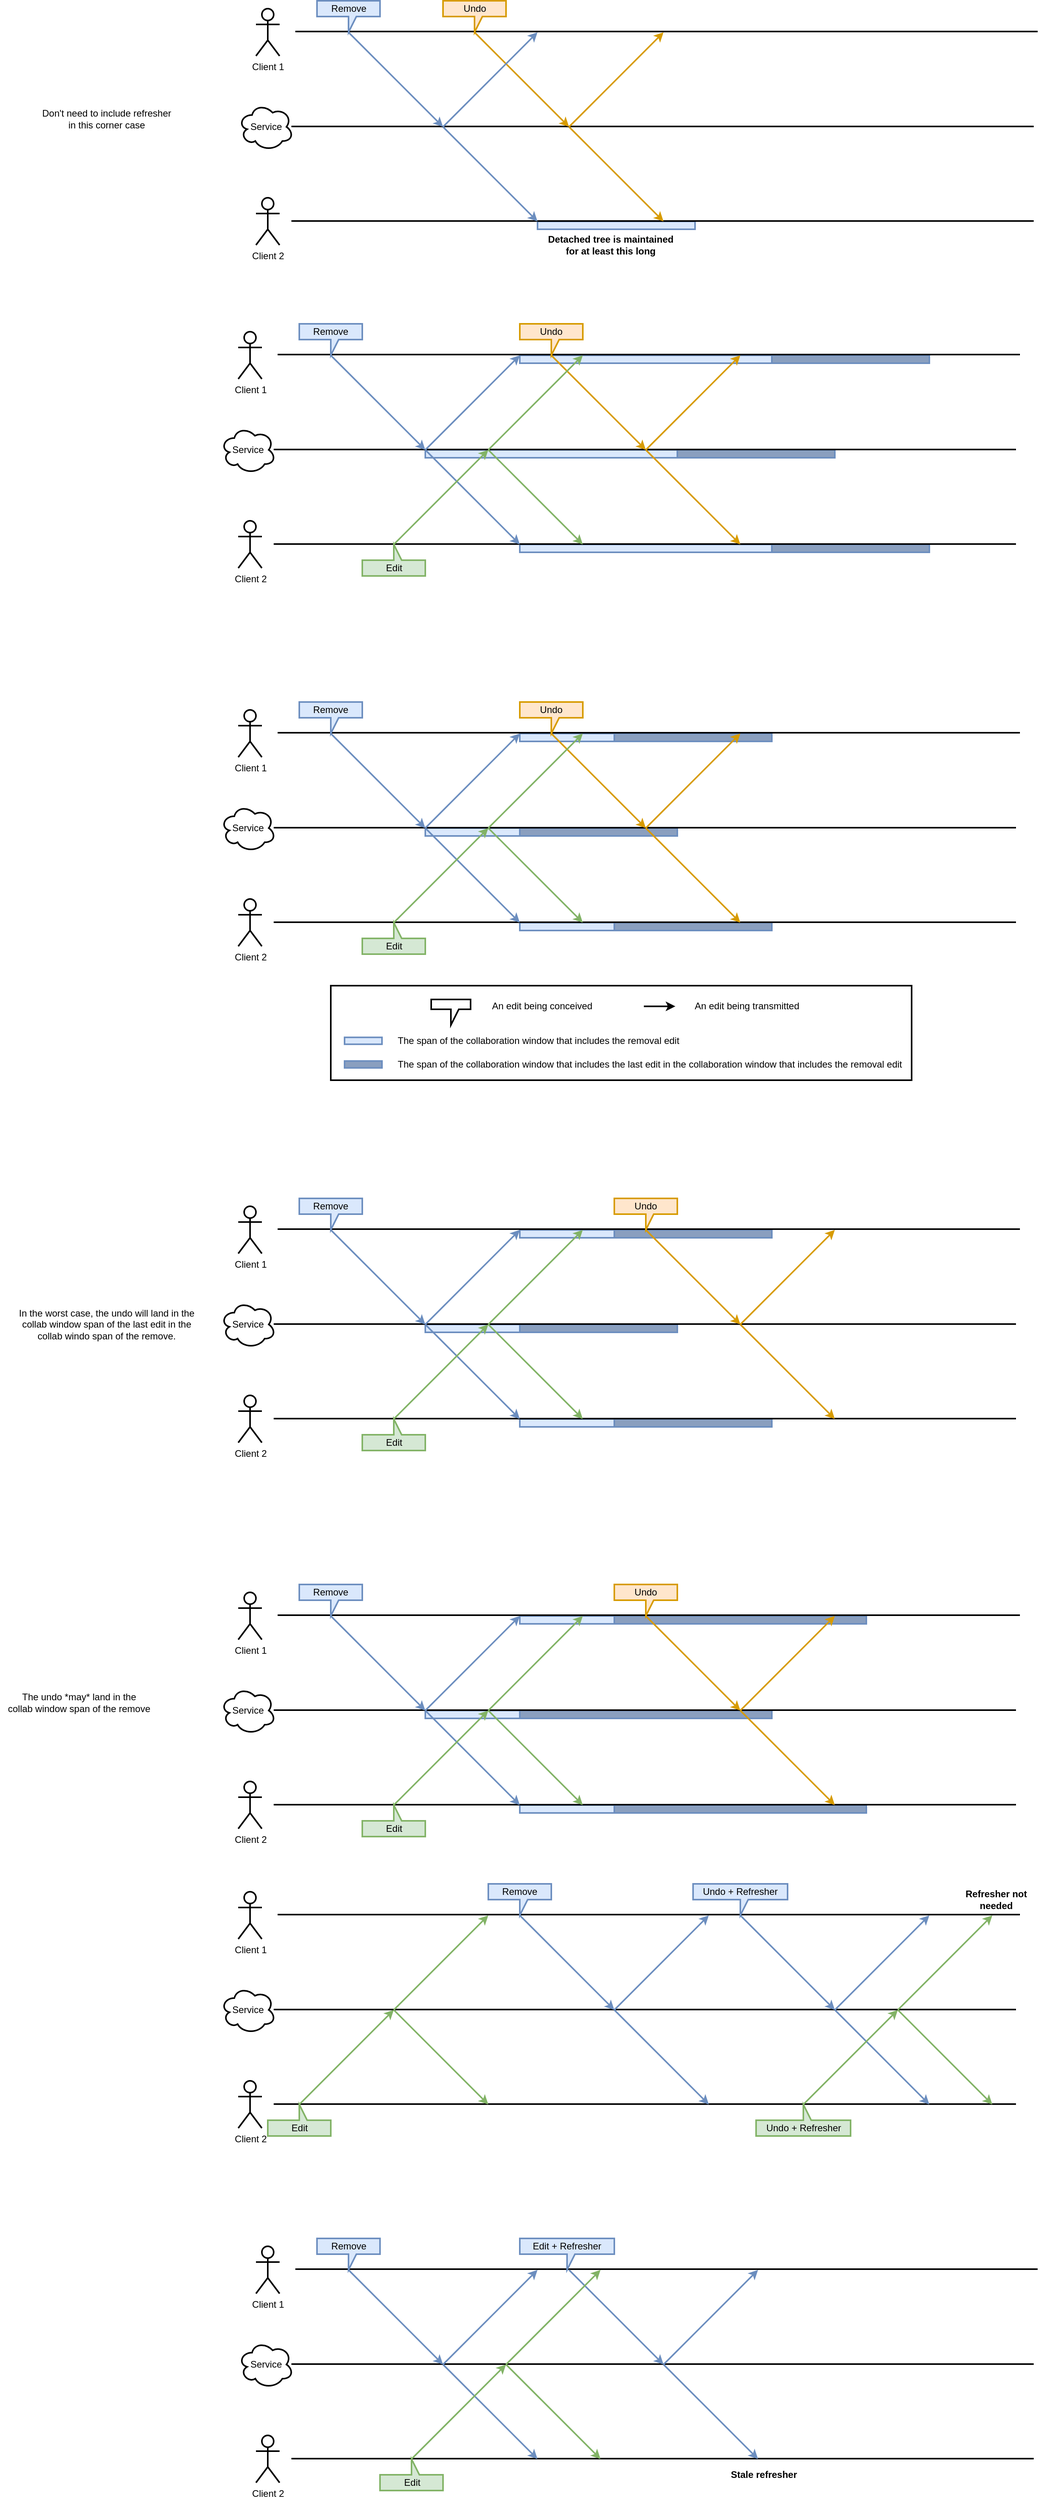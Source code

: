 <mxfile version="23.1.5" type="device">
  <diagram id="-6H5wynXqOOyBtFPYk5a" name="Page-1">
    <mxGraphModel dx="2362" dy="1533" grid="1" gridSize="10" guides="1" tooltips="1" connect="1" arrows="1" fold="1" page="0" pageScale="1" pageWidth="1100" pageHeight="850" math="0" shadow="0">
      <root>
        <mxCell id="0" />
        <mxCell id="1" parent="0" />
        <mxCell id="f7I9c9mgRk5Hl_R-Q4D1-96" value="" style="whiteSpace=wrap;html=1;strokeColor=#6c8ebf;fillColor=#8A9FBF;strokeWidth=2;" parent="1" vertex="1">
          <mxGeometry x="520" y="800" width="200" height="10" as="geometry" />
        </mxCell>
        <mxCell id="f7I9c9mgRk5Hl_R-Q4D1-17" value="" style="whiteSpace=wrap;html=1;fillColor=#dae8fc;strokeColor=#6c8ebf;strokeWidth=2;" parent="1" vertex="1">
          <mxGeometry x="400" y="320" width="320" height="10" as="geometry" />
        </mxCell>
        <mxCell id="f7I9c9mgRk5Hl_R-Q4D1-9" value="" style="whiteSpace=wrap;html=1;fillColor=#dae8fc;strokeColor=#6c8ebf;strokeWidth=2;" parent="1" vertex="1">
          <mxGeometry x="280" y="440" width="320" height="10" as="geometry" />
        </mxCell>
        <mxCell id="f7I9c9mgRk5Hl_R-Q4D1-16" value="" style="whiteSpace=wrap;html=1;fillColor=#dae8fc;strokeColor=#6c8ebf;strokeWidth=2;" parent="1" vertex="1">
          <mxGeometry x="400" y="560" width="320" height="10" as="geometry" />
        </mxCell>
        <mxCell id="f7I9c9mgRk5Hl_R-Q4D1-74" value="" style="whiteSpace=wrap;html=1;fillColor=#dae8fc;strokeColor=#6c8ebf;strokeWidth=2;" parent="1" vertex="1">
          <mxGeometry x="400" y="800" width="120" height="10" as="geometry" />
        </mxCell>
        <mxCell id="f7I9c9mgRk5Hl_R-Q4D1-75" value="" style="whiteSpace=wrap;html=1;fillColor=#dae8fc;strokeColor=#6c8ebf;strokeWidth=2;" parent="1" vertex="1">
          <mxGeometry x="280" y="920" width="120" height="10" as="geometry" />
        </mxCell>
        <mxCell id="f7I9c9mgRk5Hl_R-Q4D1-85" value="" style="whiteSpace=wrap;html=1;fillColor=#dae8fc;strokeColor=#6c8ebf;strokeWidth=2;" parent="1" vertex="1">
          <mxGeometry x="400" y="1040" width="120" height="10" as="geometry" />
        </mxCell>
        <mxCell id="f7I9c9mgRk5Hl_R-Q4D1-99" value="" style="whiteSpace=wrap;html=1;strokeColor=#6c8ebf;fillColor=#8A9FBF;strokeWidth=2;" parent="1" vertex="1">
          <mxGeometry x="400" y="920" width="200" height="10" as="geometry" />
        </mxCell>
        <mxCell id="f7I9c9mgRk5Hl_R-Q4D1-100" value="" style="whiteSpace=wrap;html=1;strokeColor=#6c8ebf;fillColor=#8A9FBF;strokeWidth=2;" parent="1" vertex="1">
          <mxGeometry x="520" y="1040" width="200" height="10" as="geometry" />
        </mxCell>
        <mxCell id="f7I9c9mgRk5Hl_R-Q4D1-101" value="" style="whiteSpace=wrap;html=1;strokeColor=#6c8ebf;fillColor=#8A9FBF;strokeWidth=2;" parent="1" vertex="1">
          <mxGeometry x="720" y="560" width="200" height="10" as="geometry" />
        </mxCell>
        <mxCell id="f7I9c9mgRk5Hl_R-Q4D1-102" value="" style="whiteSpace=wrap;html=1;strokeColor=#6c8ebf;fillColor=#8A9FBF;strokeWidth=2;" parent="1" vertex="1">
          <mxGeometry x="600" y="440" width="200" height="10" as="geometry" />
        </mxCell>
        <mxCell id="f7I9c9mgRk5Hl_R-Q4D1-103" value="" style="whiteSpace=wrap;html=1;strokeColor=#6c8ebf;fillColor=#8A9FBF;strokeWidth=2;" parent="1" vertex="1">
          <mxGeometry x="720" y="320" width="200" height="10" as="geometry" />
        </mxCell>
        <mxCell id="f7I9c9mgRk5Hl_R-Q4D1-149" value="" style="whiteSpace=wrap;html=1;fillColor=#dae8fc;strokeColor=#6c8ebf;strokeWidth=2;" parent="1" vertex="1">
          <mxGeometry x="400" y="1670" width="120" height="10" as="geometry" />
        </mxCell>
        <mxCell id="f7I9c9mgRk5Hl_R-Q4D1-161" value="" style="whiteSpace=wrap;html=1;strokeColor=#6c8ebf;fillColor=#8A9FBF;strokeWidth=2;" parent="1" vertex="1">
          <mxGeometry x="520" y="1670" width="200" height="10" as="geometry" />
        </mxCell>
        <mxCell id="f7I9c9mgRk5Hl_R-Q4D1-160" value="" style="whiteSpace=wrap;html=1;strokeColor=#6c8ebf;fillColor=#8A9FBF;strokeWidth=2;" parent="1" vertex="1">
          <mxGeometry x="400" y="1550" width="200" height="10" as="geometry" />
        </mxCell>
        <mxCell id="LO3xSl4bQVELb0Q1iKYm-1" value="&lt;div&gt;Client 1&lt;/div&gt;" style="shape=umlActor;verticalLabelPosition=bottom;verticalAlign=top;html=1;outlineConnect=0;strokeWidth=2;" parent="1" vertex="1">
          <mxGeometry x="42.5" y="290" width="30" height="60" as="geometry" />
        </mxCell>
        <mxCell id="LO3xSl4bQVELb0Q1iKYm-2" value="&lt;div&gt;Client 2&lt;/div&gt;" style="shape=umlActor;verticalLabelPosition=bottom;verticalAlign=top;html=1;outlineConnect=0;strokeWidth=2;" parent="1" vertex="1">
          <mxGeometry x="42.5" y="530" width="30" height="60" as="geometry" />
        </mxCell>
        <mxCell id="LO3xSl4bQVELb0Q1iKYm-4" value="Service" style="ellipse;shape=cloud;whiteSpace=wrap;html=1;strokeWidth=2;" parent="1" vertex="1">
          <mxGeometry x="20" y="410" width="70" height="60" as="geometry" />
        </mxCell>
        <mxCell id="LO3xSl4bQVELb0Q1iKYm-9" value="" style="endArrow=none;html=1;exitX=0.875;exitY=0.5;exitDx=0;exitDy=0;exitPerimeter=0;strokeWidth=2;" parent="1" edge="1">
          <mxGeometry width="50" height="50" relative="1" as="geometry">
            <mxPoint x="92.5" y="319" as="sourcePoint" />
            <mxPoint x="1035" y="319" as="targetPoint" />
          </mxGeometry>
        </mxCell>
        <mxCell id="LO3xSl4bQVELb0Q1iKYm-10" value="" style="endArrow=none;html=1;exitX=0.875;exitY=0.5;exitDx=0;exitDy=0;exitPerimeter=0;strokeWidth=2;" parent="1" edge="1">
          <mxGeometry width="50" height="50" relative="1" as="geometry">
            <mxPoint x="87.5" y="439.5" as="sourcePoint" />
            <mxPoint x="1030" y="439.5" as="targetPoint" />
          </mxGeometry>
        </mxCell>
        <mxCell id="LO3xSl4bQVELb0Q1iKYm-13" value="Remove" style="shape=callout;whiteSpace=wrap;html=1;perimeter=calloutPerimeter;size=20;position=0.5;base=10;strokeWidth=2;fillColor=#dae8fc;strokeColor=#6c8ebf;" parent="1" vertex="1">
          <mxGeometry x="120" y="280" width="80" height="40" as="geometry" />
        </mxCell>
        <mxCell id="LO3xSl4bQVELb0Q1iKYm-21" value="" style="endArrow=none;html=1;exitX=0.875;exitY=0.5;exitDx=0;exitDy=0;exitPerimeter=0;strokeWidth=2;" parent="1" edge="1">
          <mxGeometry width="50" height="50" relative="1" as="geometry">
            <mxPoint x="87.5" y="559.5" as="sourcePoint" />
            <mxPoint x="1030" y="559.5" as="targetPoint" />
          </mxGeometry>
        </mxCell>
        <mxCell id="f7I9c9mgRk5Hl_R-Q4D1-1" value="" style="shape=callout;whiteSpace=wrap;html=1;perimeter=calloutPerimeter;size=20;position=0.5;base=10;strokeWidth=2;rotation=-180;flipH=1;fillColor=#d5e8d4;strokeColor=#82b366;" parent="1" vertex="1">
          <mxGeometry x="200" y="560" width="80" height="40" as="geometry" />
        </mxCell>
        <mxCell id="f7I9c9mgRk5Hl_R-Q4D1-3" value="Edit" style="text;html=1;align=center;verticalAlign=middle;resizable=0;points=[];autosize=1;strokeWidth=2;" parent="1" vertex="1">
          <mxGeometry x="220" y="580" width="40" height="20" as="geometry" />
        </mxCell>
        <mxCell id="f7I9c9mgRk5Hl_R-Q4D1-37" value="Undo" style="shape=callout;whiteSpace=wrap;html=1;perimeter=calloutPerimeter;size=20;position=0.5;base=10;strokeWidth=2;fillColor=#ffe6cc;strokeColor=#d79b00;" parent="1" vertex="1">
          <mxGeometry x="400" y="280" width="80" height="40" as="geometry" />
        </mxCell>
        <mxCell id="f7I9c9mgRk5Hl_R-Q4D1-38" value="" style="endArrow=classic;html=1;exitX=0;exitY=0;exitDx=40;exitDy=40;exitPerimeter=0;fillColor=#ffe6cc;strokeColor=#d79b00;strokeWidth=2;" parent="1" edge="1">
          <mxGeometry width="50" height="50" relative="1" as="geometry">
            <mxPoint x="440" y="320" as="sourcePoint" />
            <mxPoint x="560" y="440" as="targetPoint" />
          </mxGeometry>
        </mxCell>
        <mxCell id="f7I9c9mgRk5Hl_R-Q4D1-40" value="" style="endArrow=classic;html=1;fillColor=#ffe6cc;strokeColor=#d79b00;strokeWidth=2;" parent="1" edge="1">
          <mxGeometry width="50" height="50" relative="1" as="geometry">
            <mxPoint x="560" y="440" as="sourcePoint" />
            <mxPoint x="680" y="320" as="targetPoint" />
          </mxGeometry>
        </mxCell>
        <mxCell id="f7I9c9mgRk5Hl_R-Q4D1-41" value="" style="endArrow=classic;html=1;exitX=0;exitY=0;exitDx=40;exitDy=40;exitPerimeter=0;fillColor=#ffe6cc;strokeColor=#d79b00;strokeWidth=2;" parent="1" edge="1">
          <mxGeometry width="50" height="50" relative="1" as="geometry">
            <mxPoint x="560" y="440" as="sourcePoint" />
            <mxPoint x="680" y="560" as="targetPoint" />
          </mxGeometry>
        </mxCell>
        <mxCell id="f7I9c9mgRk5Hl_R-Q4D1-42" value="" style="endArrow=classic;html=1;exitX=0;exitY=0;exitDx=40;exitDy=40;exitPerimeter=0;fillColor=#dae8fc;strokeColor=#6c8ebf;strokeWidth=2;" parent="1" edge="1">
          <mxGeometry width="50" height="50" relative="1" as="geometry">
            <mxPoint x="160" y="320" as="sourcePoint" />
            <mxPoint x="280" y="440" as="targetPoint" />
          </mxGeometry>
        </mxCell>
        <mxCell id="f7I9c9mgRk5Hl_R-Q4D1-43" value="" style="endArrow=classic;html=1;fillColor=#dae8fc;strokeColor=#6c8ebf;strokeWidth=2;" parent="1" edge="1">
          <mxGeometry width="50" height="50" relative="1" as="geometry">
            <mxPoint x="280" y="440" as="sourcePoint" />
            <mxPoint x="400" y="320" as="targetPoint" />
          </mxGeometry>
        </mxCell>
        <mxCell id="f7I9c9mgRk5Hl_R-Q4D1-44" value="" style="endArrow=classic;html=1;exitX=0;exitY=0;exitDx=40;exitDy=40;exitPerimeter=0;fillColor=#dae8fc;strokeColor=#6c8ebf;strokeWidth=2;" parent="1" edge="1">
          <mxGeometry width="50" height="50" relative="1" as="geometry">
            <mxPoint x="280" y="440" as="sourcePoint" />
            <mxPoint x="400" y="560" as="targetPoint" />
          </mxGeometry>
        </mxCell>
        <mxCell id="f7I9c9mgRk5Hl_R-Q4D1-49" value="" style="endArrow=classic;html=1;fillColor=#d5e8d4;strokeColor=#82b366;strokeWidth=2;" parent="1" edge="1">
          <mxGeometry width="50" height="50" relative="1" as="geometry">
            <mxPoint x="240" y="560" as="sourcePoint" />
            <mxPoint x="360" y="440" as="targetPoint" />
          </mxGeometry>
        </mxCell>
        <mxCell id="f7I9c9mgRk5Hl_R-Q4D1-50" value="" style="endArrow=classic;html=1;fillColor=#d5e8d4;strokeColor=#82b366;strokeWidth=2;" parent="1" edge="1">
          <mxGeometry width="50" height="50" relative="1" as="geometry">
            <mxPoint x="360" y="440" as="sourcePoint" />
            <mxPoint x="480" y="320" as="targetPoint" />
          </mxGeometry>
        </mxCell>
        <mxCell id="f7I9c9mgRk5Hl_R-Q4D1-51" value="" style="endArrow=classic;html=1;exitX=0;exitY=0;exitDx=40;exitDy=40;exitPerimeter=0;fillColor=#d5e8d4;strokeColor=#82b366;strokeWidth=2;" parent="1" edge="1">
          <mxGeometry width="50" height="50" relative="1" as="geometry">
            <mxPoint x="360" y="440" as="sourcePoint" />
            <mxPoint x="480" y="560" as="targetPoint" />
          </mxGeometry>
        </mxCell>
        <mxCell id="f7I9c9mgRk5Hl_R-Q4D1-76" value="&lt;div&gt;Client 1&lt;/div&gt;" style="shape=umlActor;verticalLabelPosition=bottom;verticalAlign=top;html=1;outlineConnect=0;strokeWidth=2;" parent="1" vertex="1">
          <mxGeometry x="42.5" y="770" width="30" height="60" as="geometry" />
        </mxCell>
        <mxCell id="f7I9c9mgRk5Hl_R-Q4D1-77" value="&lt;div&gt;Client 2&lt;/div&gt;" style="shape=umlActor;verticalLabelPosition=bottom;verticalAlign=top;html=1;outlineConnect=0;strokeWidth=2;" parent="1" vertex="1">
          <mxGeometry x="42.5" y="1010" width="30" height="60" as="geometry" />
        </mxCell>
        <mxCell id="f7I9c9mgRk5Hl_R-Q4D1-78" value="Service" style="ellipse;shape=cloud;whiteSpace=wrap;html=1;strokeWidth=2;" parent="1" vertex="1">
          <mxGeometry x="20" y="890" width="70" height="60" as="geometry" />
        </mxCell>
        <mxCell id="f7I9c9mgRk5Hl_R-Q4D1-79" value="" style="endArrow=none;html=1;exitX=0.875;exitY=0.5;exitDx=0;exitDy=0;exitPerimeter=0;strokeWidth=2;" parent="1" edge="1">
          <mxGeometry width="50" height="50" relative="1" as="geometry">
            <mxPoint x="92.5" y="799" as="sourcePoint" />
            <mxPoint x="1035" y="799" as="targetPoint" />
          </mxGeometry>
        </mxCell>
        <mxCell id="f7I9c9mgRk5Hl_R-Q4D1-80" value="" style="endArrow=none;html=1;exitX=0.875;exitY=0.5;exitDx=0;exitDy=0;exitPerimeter=0;strokeWidth=2;" parent="1" edge="1">
          <mxGeometry width="50" height="50" relative="1" as="geometry">
            <mxPoint x="87.5" y="919.5" as="sourcePoint" />
            <mxPoint x="1030" y="919.5" as="targetPoint" />
          </mxGeometry>
        </mxCell>
        <mxCell id="f7I9c9mgRk5Hl_R-Q4D1-81" value="Remove" style="shape=callout;whiteSpace=wrap;html=1;perimeter=calloutPerimeter;size=20;position=0.5;base=10;strokeWidth=2;fillColor=#dae8fc;strokeColor=#6c8ebf;" parent="1" vertex="1">
          <mxGeometry x="120" y="760" width="80" height="40" as="geometry" />
        </mxCell>
        <mxCell id="f7I9c9mgRk5Hl_R-Q4D1-82" value="" style="endArrow=none;html=1;exitX=0.875;exitY=0.5;exitDx=0;exitDy=0;exitPerimeter=0;strokeWidth=2;" parent="1" edge="1">
          <mxGeometry width="50" height="50" relative="1" as="geometry">
            <mxPoint x="87.5" y="1039.5" as="sourcePoint" />
            <mxPoint x="1030" y="1039.5" as="targetPoint" />
          </mxGeometry>
        </mxCell>
        <mxCell id="f7I9c9mgRk5Hl_R-Q4D1-83" value="" style="shape=callout;whiteSpace=wrap;html=1;perimeter=calloutPerimeter;size=20;position=0.5;base=10;strokeWidth=2;rotation=-180;flipH=1;fillColor=#d5e8d4;strokeColor=#82b366;" parent="1" vertex="1">
          <mxGeometry x="200" y="1040" width="80" height="40" as="geometry" />
        </mxCell>
        <mxCell id="f7I9c9mgRk5Hl_R-Q4D1-84" value="Edit" style="text;html=1;align=center;verticalAlign=middle;resizable=0;points=[];autosize=1;strokeWidth=2;" parent="1" vertex="1">
          <mxGeometry x="220" y="1060" width="40" height="20" as="geometry" />
        </mxCell>
        <mxCell id="f7I9c9mgRk5Hl_R-Q4D1-86" value="Undo" style="shape=callout;whiteSpace=wrap;html=1;perimeter=calloutPerimeter;size=20;position=0.5;base=10;strokeWidth=2;fillColor=#ffe6cc;strokeColor=#d79b00;" parent="1" vertex="1">
          <mxGeometry x="400" y="760" width="80" height="40" as="geometry" />
        </mxCell>
        <mxCell id="f7I9c9mgRk5Hl_R-Q4D1-87" value="" style="endArrow=classic;html=1;exitX=0;exitY=0;exitDx=40;exitDy=40;exitPerimeter=0;fillColor=#ffe6cc;strokeColor=#d79b00;strokeWidth=2;" parent="1" edge="1">
          <mxGeometry width="50" height="50" relative="1" as="geometry">
            <mxPoint x="440" y="800" as="sourcePoint" />
            <mxPoint x="560" y="920" as="targetPoint" />
          </mxGeometry>
        </mxCell>
        <mxCell id="f7I9c9mgRk5Hl_R-Q4D1-88" value="" style="endArrow=classic;html=1;fillColor=#ffe6cc;strokeColor=#d79b00;strokeWidth=2;" parent="1" edge="1">
          <mxGeometry width="50" height="50" relative="1" as="geometry">
            <mxPoint x="560" y="920" as="sourcePoint" />
            <mxPoint x="680" y="800" as="targetPoint" />
          </mxGeometry>
        </mxCell>
        <mxCell id="f7I9c9mgRk5Hl_R-Q4D1-89" value="" style="endArrow=classic;html=1;exitX=0;exitY=0;exitDx=40;exitDy=40;exitPerimeter=0;fillColor=#ffe6cc;strokeColor=#d79b00;strokeWidth=2;" parent="1" edge="1">
          <mxGeometry width="50" height="50" relative="1" as="geometry">
            <mxPoint x="560" y="920" as="sourcePoint" />
            <mxPoint x="680" y="1040" as="targetPoint" />
          </mxGeometry>
        </mxCell>
        <mxCell id="f7I9c9mgRk5Hl_R-Q4D1-90" value="" style="endArrow=classic;html=1;exitX=0;exitY=0;exitDx=40;exitDy=40;exitPerimeter=0;fillColor=#dae8fc;strokeColor=#6c8ebf;strokeWidth=2;" parent="1" edge="1">
          <mxGeometry width="50" height="50" relative="1" as="geometry">
            <mxPoint x="160" y="800" as="sourcePoint" />
            <mxPoint x="280" y="920" as="targetPoint" />
          </mxGeometry>
        </mxCell>
        <mxCell id="f7I9c9mgRk5Hl_R-Q4D1-91" value="" style="endArrow=classic;html=1;fillColor=#dae8fc;strokeColor=#6c8ebf;strokeWidth=2;" parent="1" edge="1">
          <mxGeometry width="50" height="50" relative="1" as="geometry">
            <mxPoint x="280" y="920" as="sourcePoint" />
            <mxPoint x="400" y="800" as="targetPoint" />
          </mxGeometry>
        </mxCell>
        <mxCell id="f7I9c9mgRk5Hl_R-Q4D1-92" value="" style="endArrow=classic;html=1;exitX=0;exitY=0;exitDx=40;exitDy=40;exitPerimeter=0;fillColor=#dae8fc;strokeColor=#6c8ebf;strokeWidth=2;" parent="1" edge="1">
          <mxGeometry width="50" height="50" relative="1" as="geometry">
            <mxPoint x="280" y="920" as="sourcePoint" />
            <mxPoint x="400" y="1040" as="targetPoint" />
          </mxGeometry>
        </mxCell>
        <mxCell id="f7I9c9mgRk5Hl_R-Q4D1-93" value="" style="endArrow=classic;html=1;fillColor=#d5e8d4;strokeColor=#82b366;strokeWidth=2;" parent="1" edge="1">
          <mxGeometry width="50" height="50" relative="1" as="geometry">
            <mxPoint x="240" y="1040" as="sourcePoint" />
            <mxPoint x="360" y="920" as="targetPoint" />
          </mxGeometry>
        </mxCell>
        <mxCell id="f7I9c9mgRk5Hl_R-Q4D1-94" value="" style="endArrow=classic;html=1;fillColor=#d5e8d4;strokeColor=#82b366;strokeWidth=2;" parent="1" edge="1">
          <mxGeometry width="50" height="50" relative="1" as="geometry">
            <mxPoint x="360" y="920" as="sourcePoint" />
            <mxPoint x="480" y="800" as="targetPoint" />
          </mxGeometry>
        </mxCell>
        <mxCell id="f7I9c9mgRk5Hl_R-Q4D1-95" value="" style="endArrow=classic;html=1;exitX=0;exitY=0;exitDx=40;exitDy=40;exitPerimeter=0;fillColor=#d5e8d4;strokeColor=#82b366;strokeWidth=2;" parent="1" edge="1">
          <mxGeometry width="50" height="50" relative="1" as="geometry">
            <mxPoint x="360" y="920" as="sourcePoint" />
            <mxPoint x="480" y="1040" as="targetPoint" />
          </mxGeometry>
        </mxCell>
        <mxCell id="f7I9c9mgRk5Hl_R-Q4D1-137" value="" style="whiteSpace=wrap;html=1;strokeColor=#6c8ebf;fillColor=#8A9FBF;strokeWidth=2;" parent="1" vertex="1">
          <mxGeometry x="520" y="1430" width="200" height="10" as="geometry" />
        </mxCell>
        <mxCell id="f7I9c9mgRk5Hl_R-Q4D1-138" value="" style="whiteSpace=wrap;html=1;fillColor=#dae8fc;strokeColor=#6c8ebf;strokeWidth=2;" parent="1" vertex="1">
          <mxGeometry x="400" y="1430" width="120" height="10" as="geometry" />
        </mxCell>
        <mxCell id="f7I9c9mgRk5Hl_R-Q4D1-139" value="" style="whiteSpace=wrap;html=1;fillColor=#dae8fc;strokeColor=#6c8ebf;strokeWidth=2;" parent="1" vertex="1">
          <mxGeometry x="280" y="1550" width="120" height="10" as="geometry" />
        </mxCell>
        <mxCell id="f7I9c9mgRk5Hl_R-Q4D1-140" value="&lt;div&gt;Client 1&lt;/div&gt;" style="shape=umlActor;verticalLabelPosition=bottom;verticalAlign=top;html=1;outlineConnect=0;strokeWidth=2;" parent="1" vertex="1">
          <mxGeometry x="42.5" y="1400" width="30" height="60" as="geometry" />
        </mxCell>
        <mxCell id="f7I9c9mgRk5Hl_R-Q4D1-141" value="&lt;div&gt;Client 2&lt;/div&gt;" style="shape=umlActor;verticalLabelPosition=bottom;verticalAlign=top;html=1;outlineConnect=0;strokeWidth=2;" parent="1" vertex="1">
          <mxGeometry x="42.5" y="1640" width="30" height="60" as="geometry" />
        </mxCell>
        <mxCell id="f7I9c9mgRk5Hl_R-Q4D1-142" value="Service" style="ellipse;shape=cloud;whiteSpace=wrap;html=1;strokeWidth=2;" parent="1" vertex="1">
          <mxGeometry x="20" y="1520" width="70" height="60" as="geometry" />
        </mxCell>
        <mxCell id="f7I9c9mgRk5Hl_R-Q4D1-143" value="" style="endArrow=none;html=1;exitX=0.875;exitY=0.5;exitDx=0;exitDy=0;exitPerimeter=0;strokeWidth=2;" parent="1" edge="1">
          <mxGeometry width="50" height="50" relative="1" as="geometry">
            <mxPoint x="92.5" y="1429" as="sourcePoint" />
            <mxPoint x="1035" y="1429" as="targetPoint" />
          </mxGeometry>
        </mxCell>
        <mxCell id="f7I9c9mgRk5Hl_R-Q4D1-144" value="" style="endArrow=none;html=1;exitX=0.875;exitY=0.5;exitDx=0;exitDy=0;exitPerimeter=0;strokeWidth=2;" parent="1" edge="1">
          <mxGeometry width="50" height="50" relative="1" as="geometry">
            <mxPoint x="87.5" y="1549.5" as="sourcePoint" />
            <mxPoint x="1030" y="1549.5" as="targetPoint" />
          </mxGeometry>
        </mxCell>
        <mxCell id="f7I9c9mgRk5Hl_R-Q4D1-145" value="Remove" style="shape=callout;whiteSpace=wrap;html=1;perimeter=calloutPerimeter;size=20;position=0.5;base=10;strokeWidth=2;fillColor=#dae8fc;strokeColor=#6c8ebf;" parent="1" vertex="1">
          <mxGeometry x="120" y="1390" width="80" height="40" as="geometry" />
        </mxCell>
        <mxCell id="f7I9c9mgRk5Hl_R-Q4D1-146" value="" style="endArrow=none;html=1;exitX=0.875;exitY=0.5;exitDx=0;exitDy=0;exitPerimeter=0;strokeWidth=2;" parent="1" edge="1">
          <mxGeometry width="50" height="50" relative="1" as="geometry">
            <mxPoint x="87.5" y="1669.5" as="sourcePoint" />
            <mxPoint x="1030" y="1669.5" as="targetPoint" />
          </mxGeometry>
        </mxCell>
        <mxCell id="f7I9c9mgRk5Hl_R-Q4D1-147" value="" style="shape=callout;whiteSpace=wrap;html=1;perimeter=calloutPerimeter;size=20;position=0.5;base=10;strokeWidth=2;rotation=-180;flipH=1;fillColor=#d5e8d4;strokeColor=#82b366;" parent="1" vertex="1">
          <mxGeometry x="200" y="1670" width="80" height="40" as="geometry" />
        </mxCell>
        <mxCell id="f7I9c9mgRk5Hl_R-Q4D1-148" value="Edit" style="text;html=1;align=center;verticalAlign=middle;resizable=0;points=[];autosize=1;strokeWidth=2;" parent="1" vertex="1">
          <mxGeometry x="220" y="1690" width="40" height="20" as="geometry" />
        </mxCell>
        <mxCell id="f7I9c9mgRk5Hl_R-Q4D1-150" value="Undo" style="shape=callout;whiteSpace=wrap;html=1;perimeter=calloutPerimeter;size=20;position=0.5;base=10;strokeWidth=2;fillColor=#ffe6cc;strokeColor=#d79b00;" parent="1" vertex="1">
          <mxGeometry x="520" y="1390" width="80" height="40" as="geometry" />
        </mxCell>
        <mxCell id="f7I9c9mgRk5Hl_R-Q4D1-151" value="" style="endArrow=classic;html=1;exitX=0;exitY=0;exitDx=40;exitDy=40;exitPerimeter=0;fillColor=#ffe6cc;strokeColor=#d79b00;strokeWidth=2;" parent="1" edge="1">
          <mxGeometry width="50" height="50" relative="1" as="geometry">
            <mxPoint x="560" y="1430" as="sourcePoint" />
            <mxPoint x="680" y="1550" as="targetPoint" />
          </mxGeometry>
        </mxCell>
        <mxCell id="f7I9c9mgRk5Hl_R-Q4D1-152" value="" style="endArrow=classic;html=1;fillColor=#ffe6cc;strokeColor=#d79b00;strokeWidth=2;" parent="1" edge="1">
          <mxGeometry width="50" height="50" relative="1" as="geometry">
            <mxPoint x="680" y="1550" as="sourcePoint" />
            <mxPoint x="800" y="1430" as="targetPoint" />
          </mxGeometry>
        </mxCell>
        <mxCell id="f7I9c9mgRk5Hl_R-Q4D1-153" value="" style="endArrow=classic;html=1;exitX=0;exitY=0;exitDx=40;exitDy=40;exitPerimeter=0;fillColor=#ffe6cc;strokeColor=#d79b00;strokeWidth=2;" parent="1" edge="1">
          <mxGeometry width="50" height="50" relative="1" as="geometry">
            <mxPoint x="680" y="1550" as="sourcePoint" />
            <mxPoint x="800" y="1670" as="targetPoint" />
          </mxGeometry>
        </mxCell>
        <mxCell id="f7I9c9mgRk5Hl_R-Q4D1-154" value="" style="endArrow=classic;html=1;exitX=0;exitY=0;exitDx=40;exitDy=40;exitPerimeter=0;fillColor=#dae8fc;strokeColor=#6c8ebf;strokeWidth=2;" parent="1" edge="1">
          <mxGeometry width="50" height="50" relative="1" as="geometry">
            <mxPoint x="160" y="1430" as="sourcePoint" />
            <mxPoint x="280" y="1550" as="targetPoint" />
          </mxGeometry>
        </mxCell>
        <mxCell id="f7I9c9mgRk5Hl_R-Q4D1-155" value="" style="endArrow=classic;html=1;fillColor=#dae8fc;strokeColor=#6c8ebf;strokeWidth=2;" parent="1" edge="1">
          <mxGeometry width="50" height="50" relative="1" as="geometry">
            <mxPoint x="280" y="1550" as="sourcePoint" />
            <mxPoint x="400" y="1430" as="targetPoint" />
          </mxGeometry>
        </mxCell>
        <mxCell id="f7I9c9mgRk5Hl_R-Q4D1-156" value="" style="endArrow=classic;html=1;exitX=0;exitY=0;exitDx=40;exitDy=40;exitPerimeter=0;fillColor=#dae8fc;strokeColor=#6c8ebf;strokeWidth=2;" parent="1" edge="1">
          <mxGeometry width="50" height="50" relative="1" as="geometry">
            <mxPoint x="280" y="1550" as="sourcePoint" />
            <mxPoint x="400" y="1670" as="targetPoint" />
          </mxGeometry>
        </mxCell>
        <mxCell id="f7I9c9mgRk5Hl_R-Q4D1-157" value="" style="endArrow=classic;html=1;fillColor=#d5e8d4;strokeColor=#82b366;strokeWidth=2;" parent="1" edge="1">
          <mxGeometry width="50" height="50" relative="1" as="geometry">
            <mxPoint x="240" y="1670" as="sourcePoint" />
            <mxPoint x="360" y="1550" as="targetPoint" />
          </mxGeometry>
        </mxCell>
        <mxCell id="f7I9c9mgRk5Hl_R-Q4D1-158" value="" style="endArrow=classic;html=1;fillColor=#d5e8d4;strokeColor=#82b366;strokeWidth=2;" parent="1" edge="1">
          <mxGeometry width="50" height="50" relative="1" as="geometry">
            <mxPoint x="360" y="1550" as="sourcePoint" />
            <mxPoint x="480" y="1430" as="targetPoint" />
          </mxGeometry>
        </mxCell>
        <mxCell id="f7I9c9mgRk5Hl_R-Q4D1-159" value="" style="endArrow=classic;html=1;exitX=0;exitY=0;exitDx=40;exitDy=40;exitPerimeter=0;fillColor=#d5e8d4;strokeColor=#82b366;strokeWidth=2;" parent="1" edge="1">
          <mxGeometry width="50" height="50" relative="1" as="geometry">
            <mxPoint x="360" y="1550" as="sourcePoint" />
            <mxPoint x="480" y="1670" as="targetPoint" />
          </mxGeometry>
        </mxCell>
        <mxCell id="f7I9c9mgRk5Hl_R-Q4D1-170" value="" style="group" parent="1" vertex="1" connectable="0">
          <mxGeometry x="160" y="1120" width="742.5" height="120" as="geometry" />
        </mxCell>
        <mxCell id="LO3xSl4bQVELb0Q1iKYm-67" value="" style="rounded=0;whiteSpace=wrap;html=1;strokeColor=#000000;strokeWidth=2;" parent="f7I9c9mgRk5Hl_R-Q4D1-170" vertex="1">
          <mxGeometry width="737.5" height="120" as="geometry" />
        </mxCell>
        <mxCell id="LO3xSl4bQVELb0Q1iKYm-55" value="" style="shape=callout;whiteSpace=wrap;html=1;perimeter=calloutPerimeter;size=20;position=0.5;base=10;strokeWidth=2;" parent="f7I9c9mgRk5Hl_R-Q4D1-170" vertex="1">
          <mxGeometry x="127.5" y="17.5" width="50" height="32.5" as="geometry" />
        </mxCell>
        <mxCell id="LO3xSl4bQVELb0Q1iKYm-56" value="An edit being conceived" style="text;html=1;align=center;verticalAlign=middle;resizable=0;points=[];autosize=1;strokeWidth=2;" parent="f7I9c9mgRk5Hl_R-Q4D1-170" vertex="1">
          <mxGeometry x="197.5" y="16.25" width="140" height="20" as="geometry" />
        </mxCell>
        <mxCell id="LO3xSl4bQVELb0Q1iKYm-65" value="An edit being transmitted" style="text;html=1;align=center;verticalAlign=middle;resizable=0;points=[];autosize=1;strokeWidth=2;" parent="f7I9c9mgRk5Hl_R-Q4D1-170" vertex="1">
          <mxGeometry x="452.5" y="16.25" width="150" height="20" as="geometry" />
        </mxCell>
        <mxCell id="f7I9c9mgRk5Hl_R-Q4D1-108" value="" style="endArrow=classic;html=1;exitX=0;exitY=0;exitDx=40;exitDy=40;exitPerimeter=0;strokeWidth=2;" parent="f7I9c9mgRk5Hl_R-Q4D1-170" edge="1">
          <mxGeometry x="82.5" width="50" height="50" as="geometry">
            <mxPoint x="397.5" y="26.25" as="sourcePoint" />
            <mxPoint x="437.5" y="26.25" as="targetPoint" />
          </mxGeometry>
        </mxCell>
        <mxCell id="f7I9c9mgRk5Hl_R-Q4D1-166" value="" style="whiteSpace=wrap;html=1;fillColor=#dae8fc;strokeColor=#6c8ebf;strokeWidth=2;" parent="f7I9c9mgRk5Hl_R-Q4D1-170" vertex="1">
          <mxGeometry x="17.5" y="65.625" width="47.5" height="8.75" as="geometry" />
        </mxCell>
        <mxCell id="f7I9c9mgRk5Hl_R-Q4D1-167" value="The span of the collaboration window that includes the removal edit" style="text;html=1;align=left;verticalAlign=middle;resizable=0;points=[];autosize=1;strokeWidth=2;labelPosition=center;verticalLabelPosition=middle;" parent="f7I9c9mgRk5Hl_R-Q4D1-170" vertex="1">
          <mxGeometry x="82.5" y="55" width="380" height="30" as="geometry" />
        </mxCell>
        <mxCell id="f7I9c9mgRk5Hl_R-Q4D1-168" value="" style="whiteSpace=wrap;html=1;fillColor=#8A9FBF;strokeColor=#6c8ebf;strokeWidth=2;" parent="f7I9c9mgRk5Hl_R-Q4D1-170" vertex="1">
          <mxGeometry x="17.5" y="95.625" width="47.5" height="8.75" as="geometry" />
        </mxCell>
        <mxCell id="f7I9c9mgRk5Hl_R-Q4D1-169" value="The span of the collaboration window that includes the last edit in the collaboration window that includes the removal edit" style="text;html=1;align=left;verticalAlign=middle;resizable=0;points=[];autosize=1;strokeWidth=2;labelPosition=center;verticalLabelPosition=middle;" parent="f7I9c9mgRk5Hl_R-Q4D1-170" vertex="1">
          <mxGeometry x="82.5" y="85" width="660" height="30" as="geometry" />
        </mxCell>
        <mxCell id="EwJIP_AWqAOa_qJiKoqo-1" value="" style="whiteSpace=wrap;html=1;fillColor=#dae8fc;strokeColor=#6c8ebf;strokeWidth=2;" parent="1" vertex="1">
          <mxGeometry x="400" y="2160" width="120" height="10" as="geometry" />
        </mxCell>
        <mxCell id="EwJIP_AWqAOa_qJiKoqo-2" value="" style="whiteSpace=wrap;html=1;strokeColor=#6c8ebf;fillColor=#8A9FBF;strokeWidth=2;" parent="1" vertex="1">
          <mxGeometry x="520" y="2160" width="320" height="10" as="geometry" />
        </mxCell>
        <mxCell id="EwJIP_AWqAOa_qJiKoqo-3" value="" style="whiteSpace=wrap;html=1;strokeColor=#6c8ebf;fillColor=#8A9FBF;strokeWidth=2;" parent="1" vertex="1">
          <mxGeometry x="400" y="2040" width="320" height="10" as="geometry" />
        </mxCell>
        <mxCell id="EwJIP_AWqAOa_qJiKoqo-4" value="" style="whiteSpace=wrap;html=1;strokeColor=#6c8ebf;fillColor=#8A9FBF;strokeWidth=2;" parent="1" vertex="1">
          <mxGeometry x="520" y="1920" width="320" height="10" as="geometry" />
        </mxCell>
        <mxCell id="EwJIP_AWqAOa_qJiKoqo-5" value="" style="whiteSpace=wrap;html=1;fillColor=#dae8fc;strokeColor=#6c8ebf;strokeWidth=2;" parent="1" vertex="1">
          <mxGeometry x="400" y="1920" width="120" height="10" as="geometry" />
        </mxCell>
        <mxCell id="EwJIP_AWqAOa_qJiKoqo-6" value="" style="whiteSpace=wrap;html=1;fillColor=#dae8fc;strokeColor=#6c8ebf;strokeWidth=2;" parent="1" vertex="1">
          <mxGeometry x="280" y="2040" width="120" height="10" as="geometry" />
        </mxCell>
        <mxCell id="EwJIP_AWqAOa_qJiKoqo-7" value="&lt;div&gt;Client 1&lt;/div&gt;" style="shape=umlActor;verticalLabelPosition=bottom;verticalAlign=top;html=1;outlineConnect=0;strokeWidth=2;" parent="1" vertex="1">
          <mxGeometry x="42.5" y="1890" width="30" height="60" as="geometry" />
        </mxCell>
        <mxCell id="EwJIP_AWqAOa_qJiKoqo-8" value="&lt;div&gt;Client 2&lt;/div&gt;" style="shape=umlActor;verticalLabelPosition=bottom;verticalAlign=top;html=1;outlineConnect=0;strokeWidth=2;" parent="1" vertex="1">
          <mxGeometry x="42.5" y="2130" width="30" height="60" as="geometry" />
        </mxCell>
        <mxCell id="EwJIP_AWqAOa_qJiKoqo-9" value="Service" style="ellipse;shape=cloud;whiteSpace=wrap;html=1;strokeWidth=2;" parent="1" vertex="1">
          <mxGeometry x="20" y="2010" width="70" height="60" as="geometry" />
        </mxCell>
        <mxCell id="EwJIP_AWqAOa_qJiKoqo-10" value="" style="endArrow=none;html=1;exitX=0.875;exitY=0.5;exitDx=0;exitDy=0;exitPerimeter=0;strokeWidth=2;" parent="1" edge="1">
          <mxGeometry width="50" height="50" relative="1" as="geometry">
            <mxPoint x="92.5" y="1919" as="sourcePoint" />
            <mxPoint x="1035" y="1919" as="targetPoint" />
          </mxGeometry>
        </mxCell>
        <mxCell id="EwJIP_AWqAOa_qJiKoqo-11" value="" style="endArrow=none;html=1;exitX=0.875;exitY=0.5;exitDx=0;exitDy=0;exitPerimeter=0;strokeWidth=2;" parent="1" edge="1">
          <mxGeometry width="50" height="50" relative="1" as="geometry">
            <mxPoint x="87.5" y="2039.5" as="sourcePoint" />
            <mxPoint x="1030" y="2039.5" as="targetPoint" />
          </mxGeometry>
        </mxCell>
        <mxCell id="EwJIP_AWqAOa_qJiKoqo-12" value="Remove" style="shape=callout;whiteSpace=wrap;html=1;perimeter=calloutPerimeter;size=20;position=0.5;base=10;strokeWidth=2;fillColor=#dae8fc;strokeColor=#6c8ebf;" parent="1" vertex="1">
          <mxGeometry x="120" y="1880" width="80" height="40" as="geometry" />
        </mxCell>
        <mxCell id="EwJIP_AWqAOa_qJiKoqo-13" value="" style="endArrow=none;html=1;exitX=0.875;exitY=0.5;exitDx=0;exitDy=0;exitPerimeter=0;strokeWidth=2;" parent="1" edge="1">
          <mxGeometry width="50" height="50" relative="1" as="geometry">
            <mxPoint x="87.5" y="2159.5" as="sourcePoint" />
            <mxPoint x="1030" y="2159.5" as="targetPoint" />
          </mxGeometry>
        </mxCell>
        <mxCell id="EwJIP_AWqAOa_qJiKoqo-14" value="" style="shape=callout;whiteSpace=wrap;html=1;perimeter=calloutPerimeter;size=20;position=0.5;base=10;strokeWidth=2;rotation=-180;flipH=1;fillColor=#d5e8d4;strokeColor=#82b366;" parent="1" vertex="1">
          <mxGeometry x="200" y="2160" width="80" height="40" as="geometry" />
        </mxCell>
        <mxCell id="EwJIP_AWqAOa_qJiKoqo-15" value="Edit" style="text;html=1;align=center;verticalAlign=middle;resizable=0;points=[];autosize=1;strokeWidth=2;" parent="1" vertex="1">
          <mxGeometry x="220" y="2180" width="40" height="20" as="geometry" />
        </mxCell>
        <mxCell id="EwJIP_AWqAOa_qJiKoqo-16" value="Undo" style="shape=callout;whiteSpace=wrap;html=1;perimeter=calloutPerimeter;size=20;position=0.5;base=10;strokeWidth=2;fillColor=#ffe6cc;strokeColor=#d79b00;" parent="1" vertex="1">
          <mxGeometry x="520" y="1880" width="80" height="40" as="geometry" />
        </mxCell>
        <mxCell id="EwJIP_AWqAOa_qJiKoqo-17" value="" style="endArrow=classic;html=1;exitX=0;exitY=0;exitDx=40;exitDy=40;exitPerimeter=0;fillColor=#ffe6cc;strokeColor=#d79b00;strokeWidth=2;" parent="1" edge="1">
          <mxGeometry width="50" height="50" relative="1" as="geometry">
            <mxPoint x="560" y="1920" as="sourcePoint" />
            <mxPoint x="680" y="2040" as="targetPoint" />
          </mxGeometry>
        </mxCell>
        <mxCell id="EwJIP_AWqAOa_qJiKoqo-18" value="" style="endArrow=classic;html=1;fillColor=#ffe6cc;strokeColor=#d79b00;strokeWidth=2;" parent="1" edge="1">
          <mxGeometry width="50" height="50" relative="1" as="geometry">
            <mxPoint x="680" y="2040" as="sourcePoint" />
            <mxPoint x="800" y="1920" as="targetPoint" />
          </mxGeometry>
        </mxCell>
        <mxCell id="EwJIP_AWqAOa_qJiKoqo-19" value="" style="endArrow=classic;html=1;exitX=0;exitY=0;exitDx=40;exitDy=40;exitPerimeter=0;fillColor=#ffe6cc;strokeColor=#d79b00;strokeWidth=2;" parent="1" edge="1">
          <mxGeometry width="50" height="50" relative="1" as="geometry">
            <mxPoint x="680" y="2040" as="sourcePoint" />
            <mxPoint x="800" y="2160" as="targetPoint" />
          </mxGeometry>
        </mxCell>
        <mxCell id="EwJIP_AWqAOa_qJiKoqo-20" value="" style="endArrow=classic;html=1;exitX=0;exitY=0;exitDx=40;exitDy=40;exitPerimeter=0;fillColor=#dae8fc;strokeColor=#6c8ebf;strokeWidth=2;" parent="1" edge="1">
          <mxGeometry width="50" height="50" relative="1" as="geometry">
            <mxPoint x="160" y="1920" as="sourcePoint" />
            <mxPoint x="280" y="2040" as="targetPoint" />
          </mxGeometry>
        </mxCell>
        <mxCell id="EwJIP_AWqAOa_qJiKoqo-21" value="" style="endArrow=classic;html=1;fillColor=#dae8fc;strokeColor=#6c8ebf;strokeWidth=2;" parent="1" edge="1">
          <mxGeometry width="50" height="50" relative="1" as="geometry">
            <mxPoint x="280" y="2040" as="sourcePoint" />
            <mxPoint x="400" y="1920" as="targetPoint" />
          </mxGeometry>
        </mxCell>
        <mxCell id="EwJIP_AWqAOa_qJiKoqo-22" value="" style="endArrow=classic;html=1;exitX=0;exitY=0;exitDx=40;exitDy=40;exitPerimeter=0;fillColor=#dae8fc;strokeColor=#6c8ebf;strokeWidth=2;" parent="1" edge="1">
          <mxGeometry width="50" height="50" relative="1" as="geometry">
            <mxPoint x="280" y="2040" as="sourcePoint" />
            <mxPoint x="400" y="2160" as="targetPoint" />
          </mxGeometry>
        </mxCell>
        <mxCell id="EwJIP_AWqAOa_qJiKoqo-23" value="" style="endArrow=classic;html=1;fillColor=#d5e8d4;strokeColor=#82b366;strokeWidth=2;" parent="1" edge="1">
          <mxGeometry width="50" height="50" relative="1" as="geometry">
            <mxPoint x="240" y="2160" as="sourcePoint" />
            <mxPoint x="360" y="2040" as="targetPoint" />
          </mxGeometry>
        </mxCell>
        <mxCell id="EwJIP_AWqAOa_qJiKoqo-24" value="" style="endArrow=classic;html=1;fillColor=#d5e8d4;strokeColor=#82b366;strokeWidth=2;" parent="1" edge="1">
          <mxGeometry width="50" height="50" relative="1" as="geometry">
            <mxPoint x="360" y="2040" as="sourcePoint" />
            <mxPoint x="480" y="1920" as="targetPoint" />
          </mxGeometry>
        </mxCell>
        <mxCell id="EwJIP_AWqAOa_qJiKoqo-25" value="" style="endArrow=classic;html=1;exitX=0;exitY=0;exitDx=40;exitDy=40;exitPerimeter=0;fillColor=#d5e8d4;strokeColor=#82b366;strokeWidth=2;" parent="1" edge="1">
          <mxGeometry width="50" height="50" relative="1" as="geometry">
            <mxPoint x="360" y="2040" as="sourcePoint" />
            <mxPoint x="480" y="2160" as="targetPoint" />
          </mxGeometry>
        </mxCell>
        <mxCell id="o9TvgWdVQLTUstWwkWGG-7" value="&lt;div&gt;Client 1&lt;/div&gt;" style="shape=umlActor;verticalLabelPosition=bottom;verticalAlign=top;html=1;outlineConnect=0;strokeWidth=2;" vertex="1" parent="1">
          <mxGeometry x="42.5" y="2270" width="30" height="60" as="geometry" />
        </mxCell>
        <mxCell id="o9TvgWdVQLTUstWwkWGG-8" value="&lt;div&gt;Client 2&lt;/div&gt;" style="shape=umlActor;verticalLabelPosition=bottom;verticalAlign=top;html=1;outlineConnect=0;strokeWidth=2;" vertex="1" parent="1">
          <mxGeometry x="42.5" y="2510" width="30" height="60" as="geometry" />
        </mxCell>
        <mxCell id="o9TvgWdVQLTUstWwkWGG-9" value="Service" style="ellipse;shape=cloud;whiteSpace=wrap;html=1;strokeWidth=2;" vertex="1" parent="1">
          <mxGeometry x="20" y="2390" width="70" height="60" as="geometry" />
        </mxCell>
        <mxCell id="o9TvgWdVQLTUstWwkWGG-10" value="" style="endArrow=none;html=1;exitX=0.875;exitY=0.5;exitDx=0;exitDy=0;exitPerimeter=0;strokeWidth=2;" edge="1" parent="1">
          <mxGeometry width="50" height="50" relative="1" as="geometry">
            <mxPoint x="92.5" y="2299" as="sourcePoint" />
            <mxPoint x="1035" y="2299" as="targetPoint" />
          </mxGeometry>
        </mxCell>
        <mxCell id="o9TvgWdVQLTUstWwkWGG-11" value="" style="endArrow=none;html=1;exitX=0.875;exitY=0.5;exitDx=0;exitDy=0;exitPerimeter=0;strokeWidth=2;" edge="1" parent="1">
          <mxGeometry width="50" height="50" relative="1" as="geometry">
            <mxPoint x="87.5" y="2419.5" as="sourcePoint" />
            <mxPoint x="1030" y="2419.5" as="targetPoint" />
          </mxGeometry>
        </mxCell>
        <mxCell id="o9TvgWdVQLTUstWwkWGG-12" value="Remove" style="shape=callout;whiteSpace=wrap;html=1;perimeter=calloutPerimeter;size=20;position=0.5;base=10;strokeWidth=2;fillColor=#dae8fc;strokeColor=#6c8ebf;" vertex="1" parent="1">
          <mxGeometry x="360" y="2260" width="80" height="40" as="geometry" />
        </mxCell>
        <mxCell id="o9TvgWdVQLTUstWwkWGG-13" value="" style="endArrow=none;html=1;exitX=0.875;exitY=0.5;exitDx=0;exitDy=0;exitPerimeter=0;strokeWidth=2;" edge="1" parent="1">
          <mxGeometry width="50" height="50" relative="1" as="geometry">
            <mxPoint x="87.5" y="2539.5" as="sourcePoint" />
            <mxPoint x="1030" y="2539.5" as="targetPoint" />
          </mxGeometry>
        </mxCell>
        <mxCell id="o9TvgWdVQLTUstWwkWGG-14" value="" style="shape=callout;whiteSpace=wrap;html=1;perimeter=calloutPerimeter;size=20;position=0.5;base=10;strokeWidth=2;rotation=-180;flipH=1;fillColor=#d5e8d4;strokeColor=#82b366;" vertex="1" parent="1">
          <mxGeometry x="80" y="2540" width="80" height="40" as="geometry" />
        </mxCell>
        <mxCell id="o9TvgWdVQLTUstWwkWGG-15" value="Edit" style="text;html=1;align=center;verticalAlign=middle;resizable=0;points=[];autosize=1;strokeWidth=2;" vertex="1" parent="1">
          <mxGeometry x="100" y="2560" width="40" height="20" as="geometry" />
        </mxCell>
        <mxCell id="o9TvgWdVQLTUstWwkWGG-16" value="Undo + Refresher" style="shape=callout;whiteSpace=wrap;html=1;perimeter=calloutPerimeter;size=20;position=0.5;base=10;strokeWidth=2;fillColor=#dae8fc;strokeColor=#6c8ebf;" vertex="1" parent="1">
          <mxGeometry x="620" y="2260" width="120" height="40" as="geometry" />
        </mxCell>
        <mxCell id="o9TvgWdVQLTUstWwkWGG-17" value="" style="endArrow=classic;html=1;exitX=0;exitY=0;exitDx=40;exitDy=40;exitPerimeter=0;fillColor=#dae8fc;strokeColor=#6c8ebf;strokeWidth=2;" edge="1" parent="1">
          <mxGeometry width="50" height="50" relative="1" as="geometry">
            <mxPoint x="680" y="2300" as="sourcePoint" />
            <mxPoint x="800" y="2420" as="targetPoint" />
          </mxGeometry>
        </mxCell>
        <mxCell id="o9TvgWdVQLTUstWwkWGG-18" value="" style="endArrow=classic;html=1;fillColor=#dae8fc;strokeColor=#6c8ebf;strokeWidth=2;" edge="1" parent="1">
          <mxGeometry width="50" height="50" relative="1" as="geometry">
            <mxPoint x="800" y="2420" as="sourcePoint" />
            <mxPoint x="920" y="2300" as="targetPoint" />
          </mxGeometry>
        </mxCell>
        <mxCell id="o9TvgWdVQLTUstWwkWGG-19" value="" style="endArrow=classic;html=1;exitX=0;exitY=0;exitDx=40;exitDy=40;exitPerimeter=0;fillColor=#dae8fc;strokeColor=#6c8ebf;strokeWidth=2;" edge="1" parent="1">
          <mxGeometry width="50" height="50" relative="1" as="geometry">
            <mxPoint x="800" y="2420" as="sourcePoint" />
            <mxPoint x="920" y="2540" as="targetPoint" />
          </mxGeometry>
        </mxCell>
        <mxCell id="o9TvgWdVQLTUstWwkWGG-20" value="" style="endArrow=classic;html=1;exitX=0;exitY=0;exitDx=40;exitDy=40;exitPerimeter=0;fillColor=#dae8fc;strokeColor=#6c8ebf;strokeWidth=2;" edge="1" parent="1">
          <mxGeometry width="50" height="50" relative="1" as="geometry">
            <mxPoint x="400" y="2300" as="sourcePoint" />
            <mxPoint x="520" y="2420" as="targetPoint" />
          </mxGeometry>
        </mxCell>
        <mxCell id="o9TvgWdVQLTUstWwkWGG-21" value="" style="endArrow=classic;html=1;fillColor=#dae8fc;strokeColor=#6c8ebf;strokeWidth=2;" edge="1" parent="1">
          <mxGeometry width="50" height="50" relative="1" as="geometry">
            <mxPoint x="520" y="2420" as="sourcePoint" />
            <mxPoint x="640" y="2300" as="targetPoint" />
          </mxGeometry>
        </mxCell>
        <mxCell id="o9TvgWdVQLTUstWwkWGG-22" value="" style="endArrow=classic;html=1;exitX=0;exitY=0;exitDx=40;exitDy=40;exitPerimeter=0;fillColor=#dae8fc;strokeColor=#6c8ebf;strokeWidth=2;" edge="1" parent="1">
          <mxGeometry width="50" height="50" relative="1" as="geometry">
            <mxPoint x="520" y="2420" as="sourcePoint" />
            <mxPoint x="640" y="2540" as="targetPoint" />
          </mxGeometry>
        </mxCell>
        <mxCell id="o9TvgWdVQLTUstWwkWGG-23" value="" style="endArrow=classic;html=1;fillColor=#d5e8d4;strokeColor=#82b366;strokeWidth=2;" edge="1" parent="1">
          <mxGeometry width="50" height="50" relative="1" as="geometry">
            <mxPoint x="120" y="2540" as="sourcePoint" />
            <mxPoint x="240" y="2420" as="targetPoint" />
          </mxGeometry>
        </mxCell>
        <mxCell id="o9TvgWdVQLTUstWwkWGG-24" value="" style="endArrow=classic;html=1;fillColor=#d5e8d4;strokeColor=#82b366;strokeWidth=2;" edge="1" parent="1">
          <mxGeometry width="50" height="50" relative="1" as="geometry">
            <mxPoint x="240" y="2420" as="sourcePoint" />
            <mxPoint x="360" y="2300" as="targetPoint" />
          </mxGeometry>
        </mxCell>
        <mxCell id="o9TvgWdVQLTUstWwkWGG-25" value="" style="endArrow=classic;html=1;exitX=0;exitY=0;exitDx=40;exitDy=40;exitPerimeter=0;fillColor=#d5e8d4;strokeColor=#82b366;strokeWidth=2;" edge="1" parent="1">
          <mxGeometry width="50" height="50" relative="1" as="geometry">
            <mxPoint x="240" y="2420" as="sourcePoint" />
            <mxPoint x="360" y="2540" as="targetPoint" />
          </mxGeometry>
        </mxCell>
        <mxCell id="o9TvgWdVQLTUstWwkWGG-30" value="" style="shape=callout;whiteSpace=wrap;html=1;perimeter=calloutPerimeter;size=20;position=0.5;base=10;strokeWidth=2;rotation=-180;flipH=1;fillColor=#d5e8d4;strokeColor=#82b366;" vertex="1" parent="1">
          <mxGeometry x="700" y="2540" width="120" height="40" as="geometry" />
        </mxCell>
        <mxCell id="o9TvgWdVQLTUstWwkWGG-31" value="Undo + Refresher" style="text;html=1;align=center;verticalAlign=middle;resizable=0;points=[];autosize=1;strokeWidth=2;" vertex="1" parent="1">
          <mxGeometry x="700" y="2555" width="120" height="30" as="geometry" />
        </mxCell>
        <mxCell id="o9TvgWdVQLTUstWwkWGG-32" value="" style="endArrow=classic;html=1;exitX=0;exitY=0;exitDx=40;exitDy=40;exitPerimeter=0;fillColor=#d5e8d4;strokeColor=#82b366;strokeWidth=2;" edge="1" parent="1">
          <mxGeometry width="50" height="50" relative="1" as="geometry">
            <mxPoint x="880" y="2420" as="sourcePoint" />
            <mxPoint x="1000" y="2540" as="targetPoint" />
          </mxGeometry>
        </mxCell>
        <mxCell id="o9TvgWdVQLTUstWwkWGG-33" value="" style="endArrow=classic;html=1;fillColor=#d5e8d4;strokeColor=#82b366;strokeWidth=2;" edge="1" parent="1">
          <mxGeometry width="50" height="50" relative="1" as="geometry">
            <mxPoint x="760" y="2540" as="sourcePoint" />
            <mxPoint x="880" y="2420" as="targetPoint" />
          </mxGeometry>
        </mxCell>
        <mxCell id="o9TvgWdVQLTUstWwkWGG-34" value="" style="endArrow=classic;html=1;fillColor=#d5e8d4;strokeColor=#82b366;strokeWidth=2;" edge="1" parent="1">
          <mxGeometry width="50" height="50" relative="1" as="geometry">
            <mxPoint x="880" y="2420" as="sourcePoint" />
            <mxPoint x="1000" y="2300" as="targetPoint" />
          </mxGeometry>
        </mxCell>
        <mxCell id="o9TvgWdVQLTUstWwkWGG-35" value="Refresher not needed" style="text;html=1;align=center;verticalAlign=middle;whiteSpace=wrap;rounded=0;fontStyle=1" vertex="1" parent="1">
          <mxGeometry x="960" y="2265" width="90" height="30" as="geometry" />
        </mxCell>
        <mxCell id="o9TvgWdVQLTUstWwkWGG-42" value="&lt;div&gt;Client 1&lt;/div&gt;" style="shape=umlActor;verticalLabelPosition=bottom;verticalAlign=top;html=1;outlineConnect=0;strokeWidth=2;" vertex="1" parent="1">
          <mxGeometry x="65" y="2720" width="30" height="60" as="geometry" />
        </mxCell>
        <mxCell id="o9TvgWdVQLTUstWwkWGG-43" value="&lt;div&gt;Client 2&lt;/div&gt;" style="shape=umlActor;verticalLabelPosition=bottom;verticalAlign=top;html=1;outlineConnect=0;strokeWidth=2;" vertex="1" parent="1">
          <mxGeometry x="65" y="2960" width="30" height="60" as="geometry" />
        </mxCell>
        <mxCell id="o9TvgWdVQLTUstWwkWGG-44" value="Service" style="ellipse;shape=cloud;whiteSpace=wrap;html=1;strokeWidth=2;" vertex="1" parent="1">
          <mxGeometry x="42.5" y="2840" width="70" height="60" as="geometry" />
        </mxCell>
        <mxCell id="o9TvgWdVQLTUstWwkWGG-45" value="" style="endArrow=none;html=1;exitX=0.875;exitY=0.5;exitDx=0;exitDy=0;exitPerimeter=0;strokeWidth=2;" edge="1" parent="1">
          <mxGeometry width="50" height="50" relative="1" as="geometry">
            <mxPoint x="115" y="2749" as="sourcePoint" />
            <mxPoint x="1057.5" y="2749" as="targetPoint" />
          </mxGeometry>
        </mxCell>
        <mxCell id="o9TvgWdVQLTUstWwkWGG-46" value="" style="endArrow=none;html=1;exitX=0.875;exitY=0.5;exitDx=0;exitDy=0;exitPerimeter=0;strokeWidth=2;" edge="1" parent="1">
          <mxGeometry width="50" height="50" relative="1" as="geometry">
            <mxPoint x="110" y="2869.5" as="sourcePoint" />
            <mxPoint x="1052.5" y="2869.5" as="targetPoint" />
          </mxGeometry>
        </mxCell>
        <mxCell id="o9TvgWdVQLTUstWwkWGG-47" value="Remove" style="shape=callout;whiteSpace=wrap;html=1;perimeter=calloutPerimeter;size=20;position=0.5;base=10;strokeWidth=2;fillColor=#dae8fc;strokeColor=#6c8ebf;" vertex="1" parent="1">
          <mxGeometry x="142.5" y="2710" width="80" height="40" as="geometry" />
        </mxCell>
        <mxCell id="o9TvgWdVQLTUstWwkWGG-48" value="" style="endArrow=none;html=1;exitX=0.875;exitY=0.5;exitDx=0;exitDy=0;exitPerimeter=0;strokeWidth=2;" edge="1" parent="1">
          <mxGeometry width="50" height="50" relative="1" as="geometry">
            <mxPoint x="110" y="2989.5" as="sourcePoint" />
            <mxPoint x="1052.5" y="2989.5" as="targetPoint" />
          </mxGeometry>
        </mxCell>
        <mxCell id="o9TvgWdVQLTUstWwkWGG-49" value="" style="shape=callout;whiteSpace=wrap;html=1;perimeter=calloutPerimeter;size=20;position=0.5;base=10;strokeWidth=2;rotation=-180;flipH=1;fillColor=#d5e8d4;strokeColor=#82b366;" vertex="1" parent="1">
          <mxGeometry x="222.5" y="2990" width="80" height="40" as="geometry" />
        </mxCell>
        <mxCell id="o9TvgWdVQLTUstWwkWGG-50" value="Edit" style="text;html=1;align=center;verticalAlign=middle;resizable=0;points=[];autosize=1;strokeWidth=2;" vertex="1" parent="1">
          <mxGeometry x="242.5" y="3010" width="40" height="20" as="geometry" />
        </mxCell>
        <mxCell id="o9TvgWdVQLTUstWwkWGG-52" value="" style="endArrow=classic;html=1;exitX=0;exitY=0;exitDx=40;exitDy=40;exitPerimeter=0;fillColor=#dae8fc;strokeColor=#6c8ebf;strokeWidth=2;" edge="1" parent="1">
          <mxGeometry width="50" height="50" relative="1" as="geometry">
            <mxPoint x="462.5" y="2750" as="sourcePoint" />
            <mxPoint x="582.5" y="2870" as="targetPoint" />
          </mxGeometry>
        </mxCell>
        <mxCell id="o9TvgWdVQLTUstWwkWGG-53" value="" style="endArrow=classic;html=1;fillColor=#dae8fc;strokeColor=#6c8ebf;strokeWidth=2;" edge="1" parent="1">
          <mxGeometry width="50" height="50" relative="1" as="geometry">
            <mxPoint x="582.5" y="2870" as="sourcePoint" />
            <mxPoint x="702.5" y="2750" as="targetPoint" />
          </mxGeometry>
        </mxCell>
        <mxCell id="o9TvgWdVQLTUstWwkWGG-54" value="" style="endArrow=classic;html=1;exitX=0;exitY=0;exitDx=40;exitDy=40;exitPerimeter=0;fillColor=#dae8fc;strokeColor=#6c8ebf;strokeWidth=2;" edge="1" parent="1">
          <mxGeometry width="50" height="50" relative="1" as="geometry">
            <mxPoint x="582.5" y="2870" as="sourcePoint" />
            <mxPoint x="702.5" y="2990" as="targetPoint" />
          </mxGeometry>
        </mxCell>
        <mxCell id="o9TvgWdVQLTUstWwkWGG-55" value="" style="endArrow=classic;html=1;exitX=0;exitY=0;exitDx=40;exitDy=40;exitPerimeter=0;fillColor=#dae8fc;strokeColor=#6c8ebf;strokeWidth=2;" edge="1" parent="1">
          <mxGeometry width="50" height="50" relative="1" as="geometry">
            <mxPoint x="182.5" y="2750" as="sourcePoint" />
            <mxPoint x="302.5" y="2870" as="targetPoint" />
          </mxGeometry>
        </mxCell>
        <mxCell id="o9TvgWdVQLTUstWwkWGG-56" value="" style="endArrow=classic;html=1;fillColor=#dae8fc;strokeColor=#6c8ebf;strokeWidth=2;" edge="1" parent="1">
          <mxGeometry width="50" height="50" relative="1" as="geometry">
            <mxPoint x="302.5" y="2870" as="sourcePoint" />
            <mxPoint x="422.5" y="2750" as="targetPoint" />
          </mxGeometry>
        </mxCell>
        <mxCell id="o9TvgWdVQLTUstWwkWGG-57" value="" style="endArrow=classic;html=1;exitX=0;exitY=0;exitDx=40;exitDy=40;exitPerimeter=0;fillColor=#dae8fc;strokeColor=#6c8ebf;strokeWidth=2;" edge="1" parent="1">
          <mxGeometry width="50" height="50" relative="1" as="geometry">
            <mxPoint x="302.5" y="2870" as="sourcePoint" />
            <mxPoint x="422.5" y="2990" as="targetPoint" />
          </mxGeometry>
        </mxCell>
        <mxCell id="o9TvgWdVQLTUstWwkWGG-58" value="" style="endArrow=classic;html=1;fillColor=#d5e8d4;strokeColor=#82b366;strokeWidth=2;" edge="1" parent="1">
          <mxGeometry width="50" height="50" relative="1" as="geometry">
            <mxPoint x="262.5" y="2990" as="sourcePoint" />
            <mxPoint x="382.5" y="2870" as="targetPoint" />
          </mxGeometry>
        </mxCell>
        <mxCell id="o9TvgWdVQLTUstWwkWGG-59" value="" style="endArrow=classic;html=1;fillColor=#d5e8d4;strokeColor=#82b366;strokeWidth=2;" edge="1" parent="1">
          <mxGeometry width="50" height="50" relative="1" as="geometry">
            <mxPoint x="382.5" y="2870" as="sourcePoint" />
            <mxPoint x="502.5" y="2750" as="targetPoint" />
          </mxGeometry>
        </mxCell>
        <mxCell id="o9TvgWdVQLTUstWwkWGG-60" value="" style="endArrow=classic;html=1;exitX=0;exitY=0;exitDx=40;exitDy=40;exitPerimeter=0;fillColor=#d5e8d4;strokeColor=#82b366;strokeWidth=2;" edge="1" parent="1">
          <mxGeometry width="50" height="50" relative="1" as="geometry">
            <mxPoint x="382.5" y="2870" as="sourcePoint" />
            <mxPoint x="502.5" y="2990" as="targetPoint" />
          </mxGeometry>
        </mxCell>
        <mxCell id="o9TvgWdVQLTUstWwkWGG-61" value="Edit + Refresher" style="shape=callout;whiteSpace=wrap;html=1;perimeter=calloutPerimeter;size=20;position=0.5;base=10;strokeWidth=2;fillColor=#dae8fc;strokeColor=#6c8ebf;" vertex="1" parent="1">
          <mxGeometry x="400" y="2710" width="120" height="40" as="geometry" />
        </mxCell>
        <mxCell id="o9TvgWdVQLTUstWwkWGG-63" value="Stale refresher" style="text;html=1;align=center;verticalAlign=middle;whiteSpace=wrap;rounded=0;fontStyle=1" vertex="1" parent="1">
          <mxGeometry x="665" y="2995" width="90" height="30" as="geometry" />
        </mxCell>
        <mxCell id="o9TvgWdVQLTUstWwkWGG-64" value="" style="endArrow=none;html=1;exitX=0.875;exitY=0.5;exitDx=0;exitDy=0;exitPerimeter=0;strokeWidth=2;" edge="1" parent="1">
          <mxGeometry width="50" height="50" relative="1" as="geometry">
            <mxPoint x="115" y="-91" as="sourcePoint" />
            <mxPoint x="1057.5" y="-91" as="targetPoint" />
          </mxGeometry>
        </mxCell>
        <mxCell id="o9TvgWdVQLTUstWwkWGG-65" value="" style="endArrow=none;html=1;exitX=0.875;exitY=0.5;exitDx=0;exitDy=0;exitPerimeter=0;strokeWidth=2;" edge="1" parent="1">
          <mxGeometry width="50" height="50" relative="1" as="geometry">
            <mxPoint x="110" y="29.5" as="sourcePoint" />
            <mxPoint x="1052.5" y="29.5" as="targetPoint" />
          </mxGeometry>
        </mxCell>
        <mxCell id="o9TvgWdVQLTUstWwkWGG-66" value="" style="whiteSpace=wrap;html=1;fillColor=#dae8fc;strokeColor=#6c8ebf;strokeWidth=2;" vertex="1" parent="1">
          <mxGeometry x="422.5" y="150" width="200" height="10" as="geometry" />
        </mxCell>
        <mxCell id="o9TvgWdVQLTUstWwkWGG-72" value="&lt;div&gt;Client 1&lt;/div&gt;" style="shape=umlActor;verticalLabelPosition=bottom;verticalAlign=top;html=1;outlineConnect=0;strokeWidth=2;" vertex="1" parent="1">
          <mxGeometry x="65" y="-120" width="30" height="60" as="geometry" />
        </mxCell>
        <mxCell id="o9TvgWdVQLTUstWwkWGG-73" value="&lt;div&gt;Client 2&lt;/div&gt;" style="shape=umlActor;verticalLabelPosition=bottom;verticalAlign=top;html=1;outlineConnect=0;strokeWidth=2;" vertex="1" parent="1">
          <mxGeometry x="65" y="120" width="30" height="60" as="geometry" />
        </mxCell>
        <mxCell id="o9TvgWdVQLTUstWwkWGG-74" value="Service" style="ellipse;shape=cloud;whiteSpace=wrap;html=1;strokeWidth=2;" vertex="1" parent="1">
          <mxGeometry x="42.5" width="70" height="60" as="geometry" />
        </mxCell>
        <mxCell id="o9TvgWdVQLTUstWwkWGG-75" value="Remove" style="shape=callout;whiteSpace=wrap;html=1;perimeter=calloutPerimeter;size=20;position=0.5;base=10;strokeWidth=2;fillColor=#dae8fc;strokeColor=#6c8ebf;" vertex="1" parent="1">
          <mxGeometry x="142.5" y="-130" width="80" height="40" as="geometry" />
        </mxCell>
        <mxCell id="o9TvgWdVQLTUstWwkWGG-76" value="" style="endArrow=none;html=1;exitX=0.875;exitY=0.5;exitDx=0;exitDy=0;exitPerimeter=0;strokeWidth=2;" edge="1" parent="1">
          <mxGeometry width="50" height="50" relative="1" as="geometry">
            <mxPoint x="110" y="149.5" as="sourcePoint" />
            <mxPoint x="1052.5" y="149.5" as="targetPoint" />
          </mxGeometry>
        </mxCell>
        <mxCell id="o9TvgWdVQLTUstWwkWGG-79" value="Undo" style="shape=callout;whiteSpace=wrap;html=1;perimeter=calloutPerimeter;size=20;position=0.5;base=10;strokeWidth=2;fillColor=#ffe6cc;strokeColor=#d79b00;" vertex="1" parent="1">
          <mxGeometry x="302.5" y="-130" width="80" height="40" as="geometry" />
        </mxCell>
        <mxCell id="o9TvgWdVQLTUstWwkWGG-80" value="" style="endArrow=classic;html=1;exitX=0;exitY=0;exitDx=40;exitDy=40;exitPerimeter=0;fillColor=#ffe6cc;strokeColor=#d79b00;strokeWidth=2;" edge="1" parent="1">
          <mxGeometry width="50" height="50" relative="1" as="geometry">
            <mxPoint x="342.5" y="-90" as="sourcePoint" />
            <mxPoint x="462.5" y="30" as="targetPoint" />
          </mxGeometry>
        </mxCell>
        <mxCell id="o9TvgWdVQLTUstWwkWGG-81" value="" style="endArrow=classic;html=1;fillColor=#ffe6cc;strokeColor=#d79b00;strokeWidth=2;" edge="1" parent="1">
          <mxGeometry width="50" height="50" relative="1" as="geometry">
            <mxPoint x="462.5" y="30" as="sourcePoint" />
            <mxPoint x="582.5" y="-90" as="targetPoint" />
          </mxGeometry>
        </mxCell>
        <mxCell id="o9TvgWdVQLTUstWwkWGG-82" value="" style="endArrow=classic;html=1;exitX=0;exitY=0;exitDx=40;exitDy=40;exitPerimeter=0;fillColor=#ffe6cc;strokeColor=#d79b00;strokeWidth=2;" edge="1" parent="1">
          <mxGeometry width="50" height="50" relative="1" as="geometry">
            <mxPoint x="462.5" y="30" as="sourcePoint" />
            <mxPoint x="582.5" y="150" as="targetPoint" />
          </mxGeometry>
        </mxCell>
        <mxCell id="o9TvgWdVQLTUstWwkWGG-83" value="" style="endArrow=classic;html=1;exitX=0;exitY=0;exitDx=40;exitDy=40;exitPerimeter=0;fillColor=#dae8fc;strokeColor=#6c8ebf;strokeWidth=2;" edge="1" parent="1">
          <mxGeometry width="50" height="50" relative="1" as="geometry">
            <mxPoint x="182.5" y="-90" as="sourcePoint" />
            <mxPoint x="302.5" y="30" as="targetPoint" />
          </mxGeometry>
        </mxCell>
        <mxCell id="o9TvgWdVQLTUstWwkWGG-84" value="" style="endArrow=classic;html=1;fillColor=#dae8fc;strokeColor=#6c8ebf;strokeWidth=2;" edge="1" parent="1">
          <mxGeometry width="50" height="50" relative="1" as="geometry">
            <mxPoint x="302.5" y="30" as="sourcePoint" />
            <mxPoint x="422.5" y="-90" as="targetPoint" />
          </mxGeometry>
        </mxCell>
        <mxCell id="o9TvgWdVQLTUstWwkWGG-85" value="" style="endArrow=classic;html=1;exitX=0;exitY=0;exitDx=40;exitDy=40;exitPerimeter=0;fillColor=#dae8fc;strokeColor=#6c8ebf;strokeWidth=2;" edge="1" parent="1">
          <mxGeometry width="50" height="50" relative="1" as="geometry">
            <mxPoint x="302.5" y="30" as="sourcePoint" />
            <mxPoint x="422.5" y="150" as="targetPoint" />
          </mxGeometry>
        </mxCell>
        <mxCell id="o9TvgWdVQLTUstWwkWGG-89" value="Detached tree is maintained&lt;br&gt;for at least this long" style="text;html=1;align=center;verticalAlign=middle;resizable=0;points=[];autosize=1;strokeColor=none;fillColor=none;fontStyle=1" vertex="1" parent="1">
          <mxGeometry x="425" y="160" width="180" height="40" as="geometry" />
        </mxCell>
        <mxCell id="o9TvgWdVQLTUstWwkWGG-90" value="Don&#39;t need to include refresher&lt;br&gt;in this corner case" style="text;html=1;align=center;verticalAlign=middle;resizable=0;points=[];autosize=1;strokeColor=none;fillColor=none;" vertex="1" parent="1">
          <mxGeometry x="-220" width="190" height="40" as="geometry" />
        </mxCell>
        <mxCell id="o9TvgWdVQLTUstWwkWGG-91" value="The undo *may* land in the&lt;br&gt;collab window span of the remove" style="text;html=1;align=center;verticalAlign=middle;resizable=0;points=[];autosize=1;strokeColor=none;fillColor=none;" vertex="1" parent="1">
          <mxGeometry x="-260" y="2010" width="200" height="40" as="geometry" />
        </mxCell>
        <mxCell id="o9TvgWdVQLTUstWwkWGG-92" value="In the worst case, the undo will land in the&lt;br&gt;collab window span of the last edit in the&lt;br&gt;collab windo span of the remove." style="text;html=1;align=center;verticalAlign=middle;resizable=0;points=[];autosize=1;strokeColor=none;fillColor=none;" vertex="1" parent="1">
          <mxGeometry x="-250" y="1520" width="250" height="60" as="geometry" />
        </mxCell>
      </root>
    </mxGraphModel>
  </diagram>
</mxfile>
